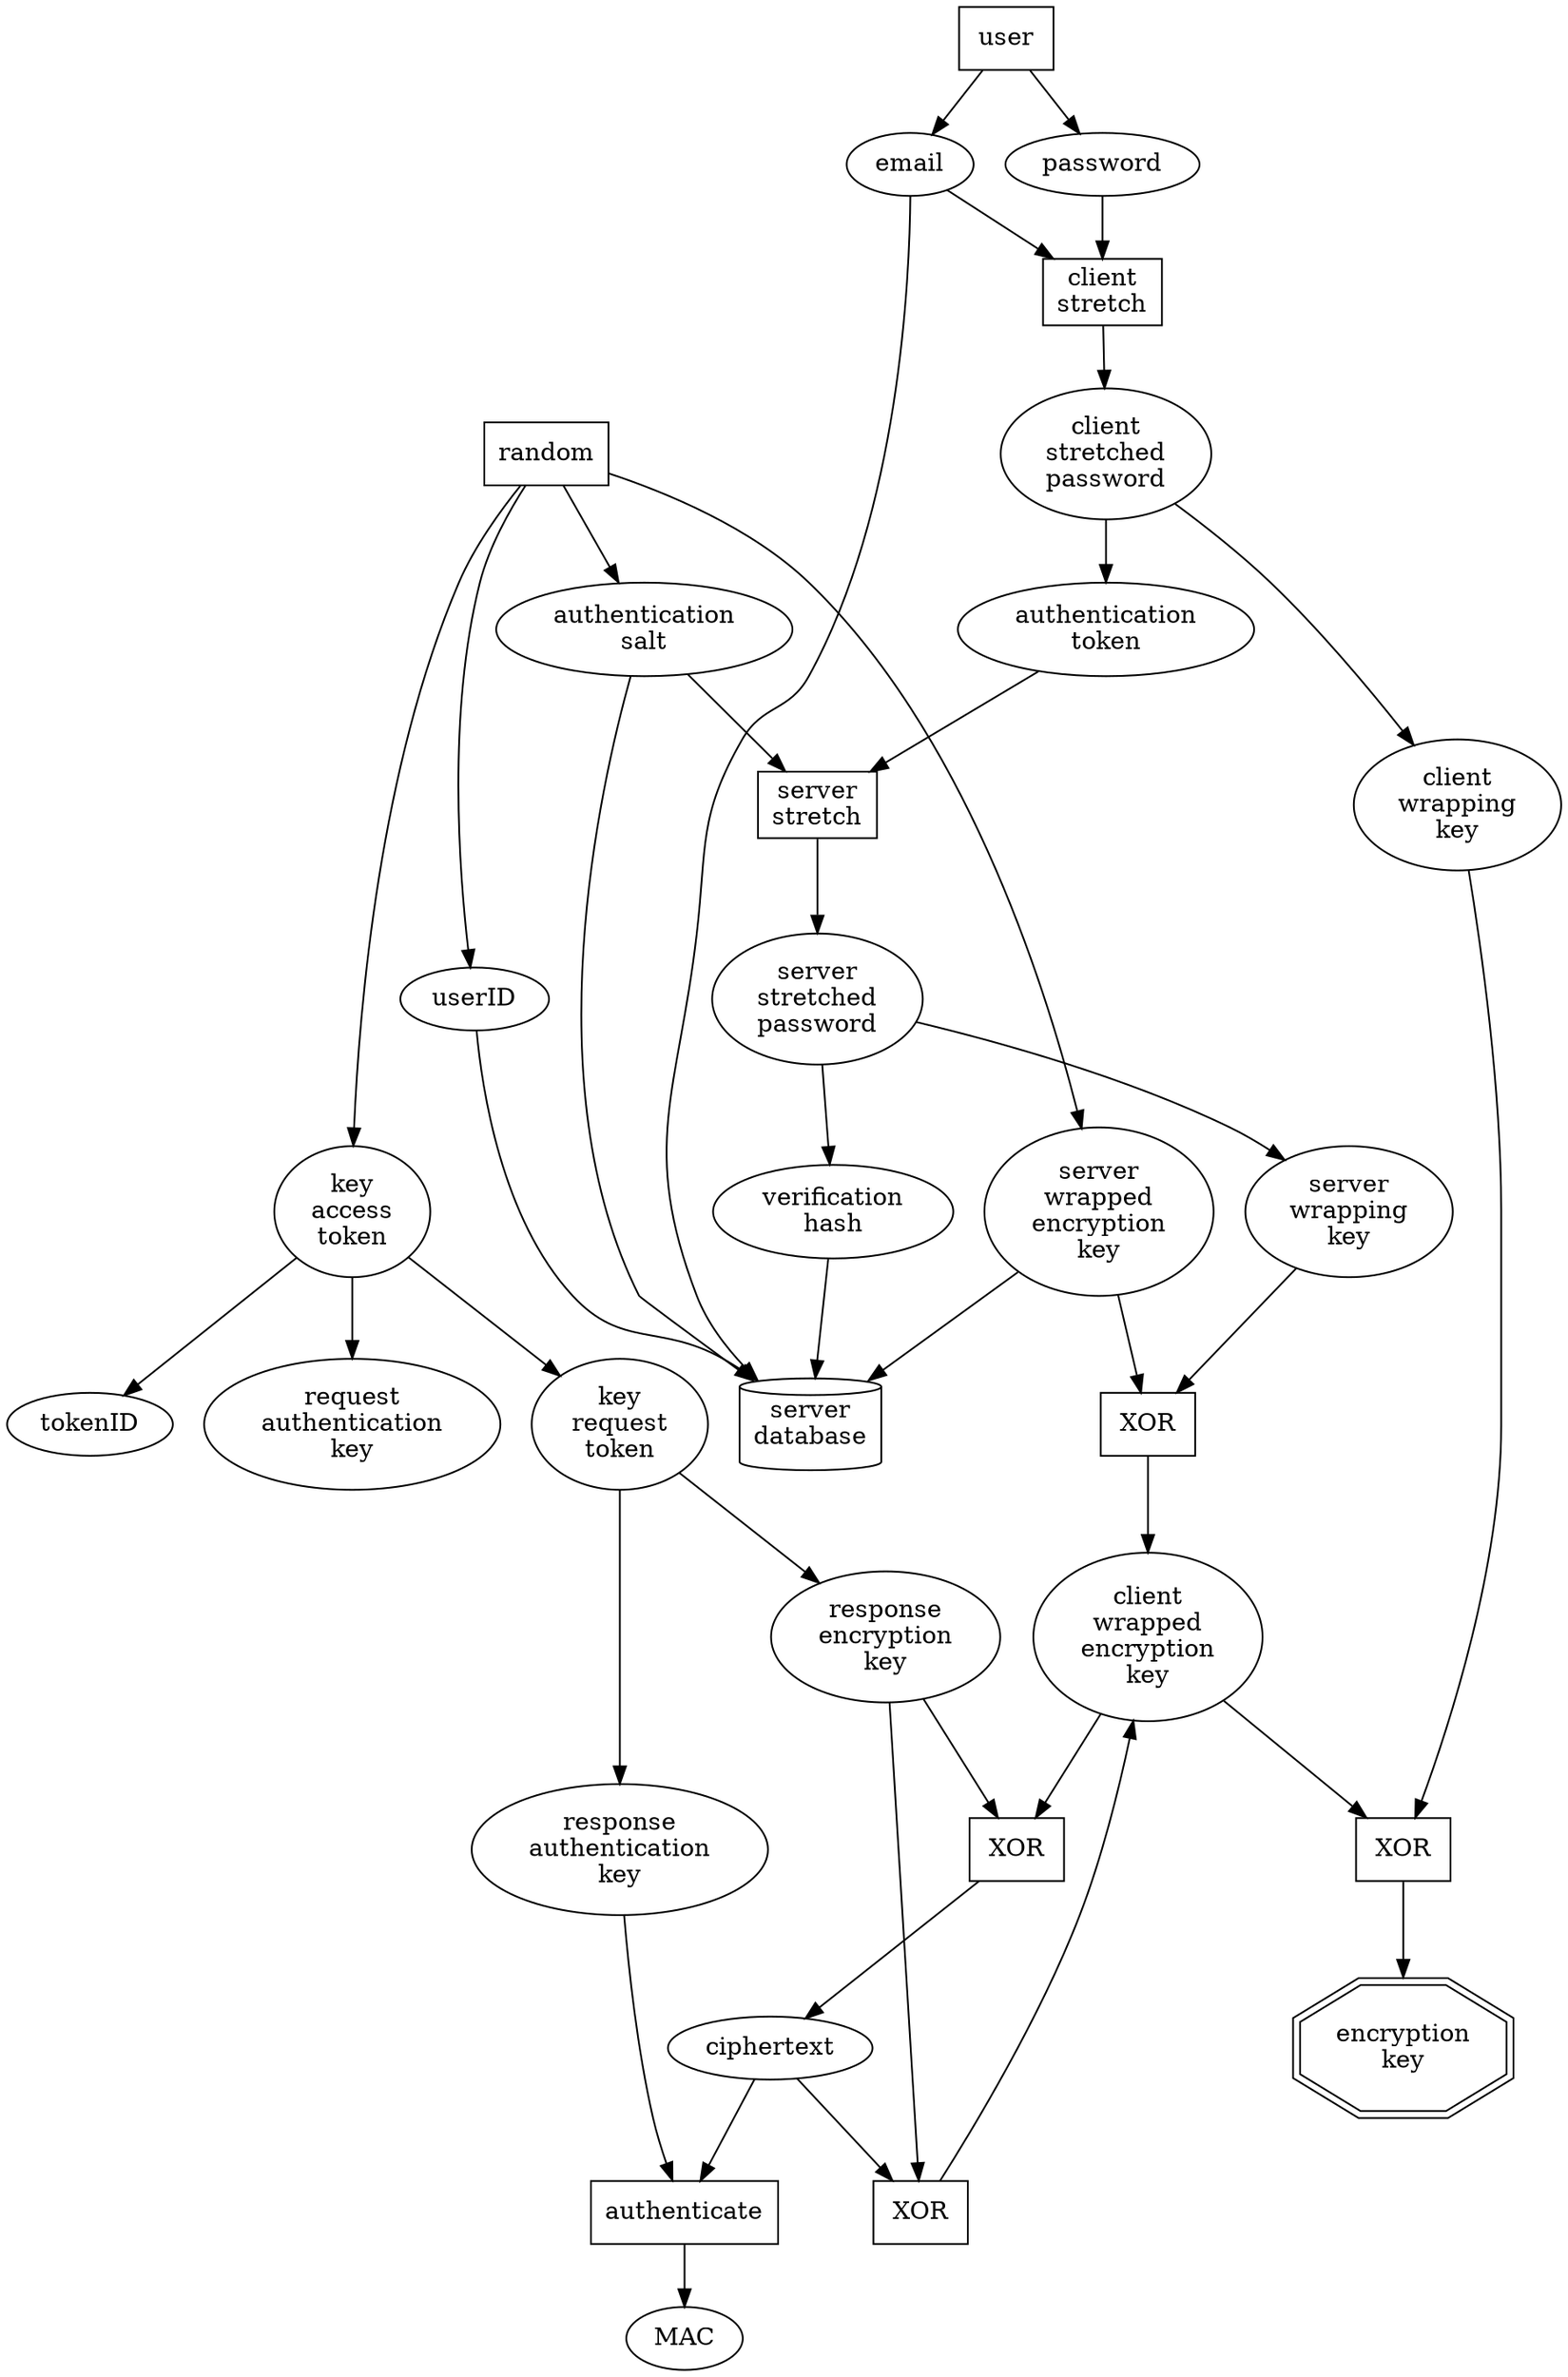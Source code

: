 digraph {
  user -> {password, email} -> clientStretch -> clientStretchedPassword;
  user[shape=rect];
  clientStretch[label="client\nstretch"];
  clientStretch[shape=rect];
  clientStretchedPassword -> authenticationToken;
  clientStretchedPassword[label="client\nstretched\npassword"];

  random -> authenticationSalt;
  authenticationSalt[label="authentication\nsalt"];
  random[shape=rect];
  {authenticationToken, authenticationSalt} -> serverStretch -> serverStretchedPassword;
  serverStretch[label="server\nstretch"];
  authenticationToken[label="authentication\ntoken"];
  serverStretch[shape=rect];
  serverStretchedPassword -> verificationHash;
  verificationHash[label="verification\nhash"];
  random -> serverWrappedEncryptionKey;
  serverWrappedEncryptionKey[label="server\nwrapped\nencryption\nkey"];
  random -> userID;

  serverStretchedPassword -> serverWrappingKey;
  serverWrappingKey[label="server\nwrapping\nkey"];
  serverStretchedPassword[label="server\nstretched\npassword"];
  {serverWrappingKey, serverWrappedEncryptionKey} -> serverWrappingKeyXOR -> clientWrappedEncryptionKey;
  serverWrappingKeyXOR[label="XOR",shape=rect];
  random -> keyAccessToken;
  keyAccessToken[label="key\naccess\ntoken"];
  keyAccessToken -> tokenID;
  keyAccessToken -> keyRequestToken;
  keyRequestToken[label="key\nrequest\ntoken"];
  keyAccessToken -> requestAuthenticationKey;
  requestAuthenticationKey[label="request\nauthentication\nkey"];
  keyRequestToken -> responseEncryptionKey;
  responseEncryptionKey[label="response\nencryption\nkey"];
  {clientWrappedEncryptionKey, responseEncryptionKey} -> serverEncryptionXOR -> ciphertext;
  clientWrappedEncryptionKey[label="client\nwrapped\nencryption\nkey"];
  serverEncryptionXOR[label="XOR",shape=rect];
  keyRequestToken -> responseAuthenticationKey;
  responseAuthenticationKey[label="response\nauthentication\nkey"];
  {responseAuthenticationKey, ciphertext} -> authenticate -> MAC;
  authenticate[shape=rect];

  {ciphertext, responseEncryptionKey} -> clientEncryptionXOR -> clientWrappedEncryptionKey;
  clientEncryptionXOR[shape=rect,label="XOR"];
  clientStretchedPassword -> clientWrappingKey;
  clientWrappingKey[label="client\nwrapping\nkey"];
  {clientWrappedEncryptionKey, clientWrappingKey} -> clientWrappingKeyXOR -> encryptionKey;
  encryptionKey[label="encryption\nkey"];
  encryptionKey[shape=doubleoctagon,height=1,width=1];
  clientWrappingKeyXOR[label="XOR",shape=rect];

  serverDatabase[shape=cylinder,label="server\ndatabase"];
  {authenticationSalt, email, userID, serverWrappedEncryptionKey, verificationHash} -> serverDatabase;
}

